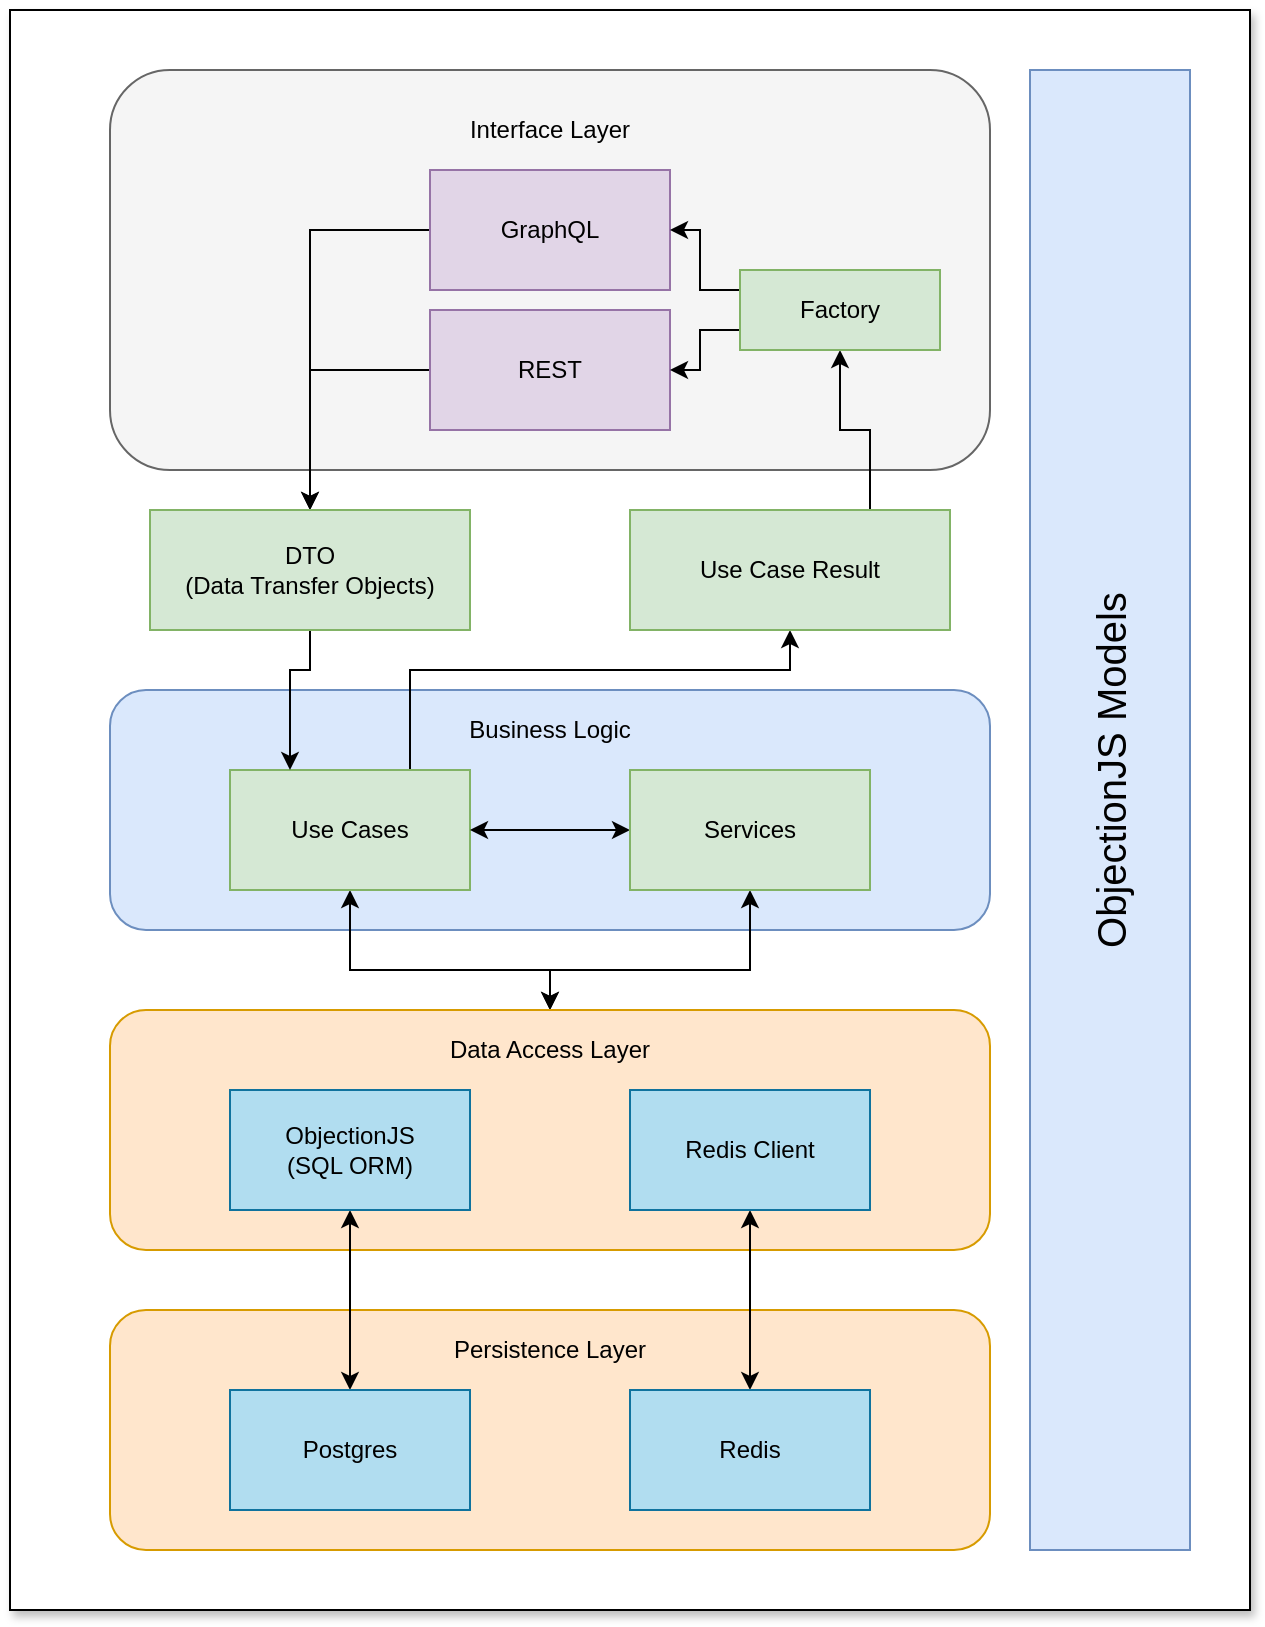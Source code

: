 <mxfile version="14.4.2" type="device"><diagram id="8oJw6bzQxYydKL-ssO2G" name="Page-1"><mxGraphModel dx="1673" dy="896" grid="1" gridSize="10" guides="1" tooltips="1" connect="1" arrows="1" fold="1" page="1" pageScale="1" pageWidth="850" pageHeight="1100" math="0" shadow="0"><root><mxCell id="0"/><mxCell id="1" parent="0"/><mxCell id="HAc8jd5VISJPhYInfjR--45" value="" style="rounded=0;whiteSpace=wrap;html=1;fontSize=20;glass=0;shadow=1;sketch=0;" vertex="1" parent="1"><mxGeometry x="90" y="80" width="620" height="800" as="geometry"/></mxCell><mxCell id="HAc8jd5VISJPhYInfjR--26" value="" style="rounded=1;whiteSpace=wrap;html=1;fillColor=#ffe6cc;strokeColor=#d79b00;" vertex="1" parent="1"><mxGeometry x="140" y="730" width="440" height="120" as="geometry"/></mxCell><mxCell id="HAc8jd5VISJPhYInfjR--11" value="" style="rounded=1;whiteSpace=wrap;html=1;fillColor=#dae8fc;strokeColor=#6c8ebf;" vertex="1" parent="1"><mxGeometry x="140" y="420" width="440" height="120" as="geometry"/></mxCell><mxCell id="HAc8jd5VISJPhYInfjR--2" value="" style="rounded=1;whiteSpace=wrap;html=1;fillColor=#f5f5f5;strokeColor=#666666;fontColor=#333333;" vertex="1" parent="1"><mxGeometry x="140" y="110" width="440" height="200" as="geometry"/></mxCell><mxCell id="HAc8jd5VISJPhYInfjR--39" style="edgeStyle=orthogonalEdgeStyle;rounded=0;orthogonalLoop=1;jettySize=auto;html=1;exitX=0;exitY=0.5;exitDx=0;exitDy=0;entryX=0.5;entryY=0;entryDx=0;entryDy=0;startArrow=none;startFill=0;fontSize=20;" edge="1" parent="1" source="HAc8jd5VISJPhYInfjR--3" target="HAc8jd5VISJPhYInfjR--10"><mxGeometry relative="1" as="geometry"/></mxCell><mxCell id="HAc8jd5VISJPhYInfjR--3" value="REST" style="rounded=0;whiteSpace=wrap;html=1;fillColor=#e1d5e7;strokeColor=#9673a6;" vertex="1" parent="1"><mxGeometry x="300" y="230" width="120" height="60" as="geometry"/></mxCell><mxCell id="HAc8jd5VISJPhYInfjR--38" style="edgeStyle=orthogonalEdgeStyle;rounded=0;orthogonalLoop=1;jettySize=auto;html=1;exitX=0;exitY=0.5;exitDx=0;exitDy=0;entryX=0.5;entryY=0;entryDx=0;entryDy=0;startArrow=none;startFill=0;fontSize=20;" edge="1" parent="1" source="HAc8jd5VISJPhYInfjR--4" target="HAc8jd5VISJPhYInfjR--10"><mxGeometry relative="1" as="geometry"/></mxCell><mxCell id="HAc8jd5VISJPhYInfjR--4" value="GraphQL" style="rounded=0;whiteSpace=wrap;html=1;fillColor=#e1d5e7;strokeColor=#9673a6;" vertex="1" parent="1"><mxGeometry x="300" y="160" width="120" height="60" as="geometry"/></mxCell><mxCell id="HAc8jd5VISJPhYInfjR--5" value="Interface Layer" style="text;html=1;strokeColor=none;fillColor=none;align=center;verticalAlign=middle;whiteSpace=wrap;rounded=0;" vertex="1" parent="1"><mxGeometry x="310" y="130" width="100" height="20" as="geometry"/></mxCell><mxCell id="HAc8jd5VISJPhYInfjR--24" style="edgeStyle=orthogonalEdgeStyle;rounded=0;orthogonalLoop=1;jettySize=auto;html=1;exitX=0.5;exitY=1;exitDx=0;exitDy=0;entryX=0.5;entryY=0;entryDx=0;entryDy=0;startArrow=classic;startFill=1;" edge="1" parent="1" source="HAc8jd5VISJPhYInfjR--7" target="HAc8jd5VISJPhYInfjR--14"><mxGeometry relative="1" as="geometry"><Array as="points"><mxPoint x="260" y="560"/><mxPoint x="360" y="560"/></Array></mxGeometry></mxCell><mxCell id="HAc8jd5VISJPhYInfjR--41" style="edgeStyle=orthogonalEdgeStyle;rounded=0;orthogonalLoop=1;jettySize=auto;html=1;exitX=0.75;exitY=0;exitDx=0;exitDy=0;entryX=0.5;entryY=1;entryDx=0;entryDy=0;startArrow=none;startFill=0;fontSize=20;" edge="1" parent="1" source="HAc8jd5VISJPhYInfjR--7" target="HAc8jd5VISJPhYInfjR--37"><mxGeometry relative="1" as="geometry"><Array as="points"><mxPoint x="290" y="410"/><mxPoint x="480" y="410"/></Array></mxGeometry></mxCell><mxCell id="HAc8jd5VISJPhYInfjR--7" value="Use Cases" style="rounded=0;whiteSpace=wrap;html=1;fillColor=#d5e8d4;strokeColor=#82b366;" vertex="1" parent="1"><mxGeometry x="200" y="460" width="120" height="60" as="geometry"/></mxCell><mxCell id="HAc8jd5VISJPhYInfjR--20" style="edgeStyle=orthogonalEdgeStyle;rounded=0;orthogonalLoop=1;jettySize=auto;html=1;exitX=0;exitY=0.5;exitDx=0;exitDy=0;entryX=1;entryY=0.5;entryDx=0;entryDy=0;startArrow=classic;startFill=1;" edge="1" parent="1" source="HAc8jd5VISJPhYInfjR--8" target="HAc8jd5VISJPhYInfjR--7"><mxGeometry relative="1" as="geometry"/></mxCell><mxCell id="HAc8jd5VISJPhYInfjR--25" style="edgeStyle=orthogonalEdgeStyle;rounded=0;orthogonalLoop=1;jettySize=auto;html=1;exitX=0.5;exitY=1;exitDx=0;exitDy=0;entryX=0.5;entryY=0;entryDx=0;entryDy=0;startArrow=classic;startFill=1;" edge="1" parent="1" source="HAc8jd5VISJPhYInfjR--8" target="HAc8jd5VISJPhYInfjR--14"><mxGeometry relative="1" as="geometry"><Array as="points"><mxPoint x="460" y="560"/><mxPoint x="360" y="560"/></Array></mxGeometry></mxCell><mxCell id="HAc8jd5VISJPhYInfjR--8" value="Services" style="rounded=0;whiteSpace=wrap;html=1;fillColor=#d5e8d4;strokeColor=#82b366;" vertex="1" parent="1"><mxGeometry x="400" y="460" width="120" height="60" as="geometry"/></mxCell><mxCell id="HAc8jd5VISJPhYInfjR--19" style="edgeStyle=orthogonalEdgeStyle;rounded=0;orthogonalLoop=1;jettySize=auto;html=1;exitX=0.5;exitY=1;exitDx=0;exitDy=0;entryX=0.25;entryY=0;entryDx=0;entryDy=0;" edge="1" parent="1" source="HAc8jd5VISJPhYInfjR--10" target="HAc8jd5VISJPhYInfjR--7"><mxGeometry relative="1" as="geometry"><Array as="points"><mxPoint x="240" y="410"/><mxPoint x="230" y="410"/></Array></mxGeometry></mxCell><mxCell id="HAc8jd5VISJPhYInfjR--10" value="DTO &lt;br&gt;(Data Transfer Objects)" style="rounded=0;whiteSpace=wrap;html=1;fillColor=#d5e8d4;strokeColor=#82b366;" vertex="1" parent="1"><mxGeometry x="160" y="330" width="160" height="60" as="geometry"/></mxCell><mxCell id="HAc8jd5VISJPhYInfjR--12" value="Business Logic" style="text;html=1;strokeColor=none;fillColor=none;align=center;verticalAlign=middle;whiteSpace=wrap;rounded=0;" vertex="1" parent="1"><mxGeometry x="300" y="430" width="120" height="20" as="geometry"/></mxCell><mxCell id="HAc8jd5VISJPhYInfjR--14" value="" style="rounded=1;whiteSpace=wrap;html=1;fillColor=#ffe6cc;strokeColor=#d79b00;" vertex="1" parent="1"><mxGeometry x="140" y="580" width="440" height="120" as="geometry"/></mxCell><mxCell id="HAc8jd5VISJPhYInfjR--30" style="edgeStyle=orthogonalEdgeStyle;rounded=0;orthogonalLoop=1;jettySize=auto;html=1;exitX=0.5;exitY=1;exitDx=0;exitDy=0;entryX=0.5;entryY=0;entryDx=0;entryDy=0;startArrow=classic;startFill=1;" edge="1" parent="1" source="HAc8jd5VISJPhYInfjR--15" target="HAc8jd5VISJPhYInfjR--27"><mxGeometry relative="1" as="geometry"/></mxCell><mxCell id="HAc8jd5VISJPhYInfjR--15" value="ObjectionJS&lt;br&gt;(SQL ORM)" style="rounded=0;whiteSpace=wrap;html=1;fillColor=#b1ddf0;strokeColor=#10739e;" vertex="1" parent="1"><mxGeometry x="200" y="620" width="120" height="60" as="geometry"/></mxCell><mxCell id="HAc8jd5VISJPhYInfjR--17" value="Data Access Layer" style="text;html=1;strokeColor=none;fillColor=none;align=center;verticalAlign=middle;whiteSpace=wrap;rounded=0;" vertex="1" parent="1"><mxGeometry x="300" y="590" width="120" height="20" as="geometry"/></mxCell><mxCell id="HAc8jd5VISJPhYInfjR--31" style="edgeStyle=orthogonalEdgeStyle;rounded=0;orthogonalLoop=1;jettySize=auto;html=1;exitX=0.5;exitY=1;exitDx=0;exitDy=0;entryX=0.5;entryY=0;entryDx=0;entryDy=0;startArrow=classic;startFill=1;" edge="1" parent="1" source="HAc8jd5VISJPhYInfjR--23" target="HAc8jd5VISJPhYInfjR--29"><mxGeometry relative="1" as="geometry"/></mxCell><mxCell id="HAc8jd5VISJPhYInfjR--23" value="Redis Client" style="rounded=0;whiteSpace=wrap;html=1;fillColor=#b1ddf0;strokeColor=#10739e;" vertex="1" parent="1"><mxGeometry x="400" y="620" width="120" height="60" as="geometry"/></mxCell><mxCell id="HAc8jd5VISJPhYInfjR--27" value="Postgres" style="rounded=0;whiteSpace=wrap;html=1;fillColor=#b1ddf0;strokeColor=#10739e;" vertex="1" parent="1"><mxGeometry x="200" y="770" width="120" height="60" as="geometry"/></mxCell><mxCell id="HAc8jd5VISJPhYInfjR--28" value="Persistence Layer" style="text;html=1;strokeColor=none;fillColor=none;align=center;verticalAlign=middle;whiteSpace=wrap;rounded=0;" vertex="1" parent="1"><mxGeometry x="300" y="740" width="120" height="20" as="geometry"/></mxCell><mxCell id="HAc8jd5VISJPhYInfjR--29" value="Redis" style="rounded=0;whiteSpace=wrap;html=1;fillColor=#b1ddf0;strokeColor=#10739e;" vertex="1" parent="1"><mxGeometry x="400" y="770" width="120" height="60" as="geometry"/></mxCell><mxCell id="HAc8jd5VISJPhYInfjR--32" value="" style="rounded=0;whiteSpace=wrap;html=1;fillColor=#dae8fc;strokeColor=#6c8ebf;" vertex="1" parent="1"><mxGeometry x="600" y="110" width="80" height="740" as="geometry"/></mxCell><mxCell id="HAc8jd5VISJPhYInfjR--33" value="ObjectionJS Models" style="text;html=1;strokeColor=none;fillColor=none;align=center;verticalAlign=middle;whiteSpace=wrap;rounded=0;rotation=270;fontSize=20;" vertex="1" parent="1"><mxGeometry x="545" y="450" width="190" height="20" as="geometry"/></mxCell><mxCell id="HAc8jd5VISJPhYInfjR--42" style="edgeStyle=orthogonalEdgeStyle;rounded=0;orthogonalLoop=1;jettySize=auto;html=1;exitX=0.75;exitY=0;exitDx=0;exitDy=0;entryX=0.5;entryY=1;entryDx=0;entryDy=0;startArrow=none;startFill=0;fontSize=20;" edge="1" parent="1" source="HAc8jd5VISJPhYInfjR--37" target="HAc8jd5VISJPhYInfjR--40"><mxGeometry relative="1" as="geometry"/></mxCell><mxCell id="HAc8jd5VISJPhYInfjR--37" value="Use Case Result" style="rounded=0;whiteSpace=wrap;html=1;fillColor=#d5e8d4;strokeColor=#82b366;" vertex="1" parent="1"><mxGeometry x="400" y="330" width="160" height="60" as="geometry"/></mxCell><mxCell id="HAc8jd5VISJPhYInfjR--43" style="edgeStyle=orthogonalEdgeStyle;rounded=0;orthogonalLoop=1;jettySize=auto;html=1;exitX=0;exitY=0.25;exitDx=0;exitDy=0;entryX=1;entryY=0.5;entryDx=0;entryDy=0;startArrow=none;startFill=0;fontSize=20;" edge="1" parent="1" source="HAc8jd5VISJPhYInfjR--40" target="HAc8jd5VISJPhYInfjR--4"><mxGeometry relative="1" as="geometry"/></mxCell><mxCell id="HAc8jd5VISJPhYInfjR--44" style="edgeStyle=orthogonalEdgeStyle;rounded=0;orthogonalLoop=1;jettySize=auto;html=1;exitX=0;exitY=0.75;exitDx=0;exitDy=0;entryX=1;entryY=0.5;entryDx=0;entryDy=0;startArrow=none;startFill=0;fontSize=20;" edge="1" parent="1" source="HAc8jd5VISJPhYInfjR--40" target="HAc8jd5VISJPhYInfjR--3"><mxGeometry relative="1" as="geometry"/></mxCell><mxCell id="HAc8jd5VISJPhYInfjR--40" value="Factory" style="rounded=0;whiteSpace=wrap;html=1;fillColor=#d5e8d4;strokeColor=#82b366;" vertex="1" parent="1"><mxGeometry x="455" y="210" width="100" height="40" as="geometry"/></mxCell></root></mxGraphModel></diagram></mxfile>